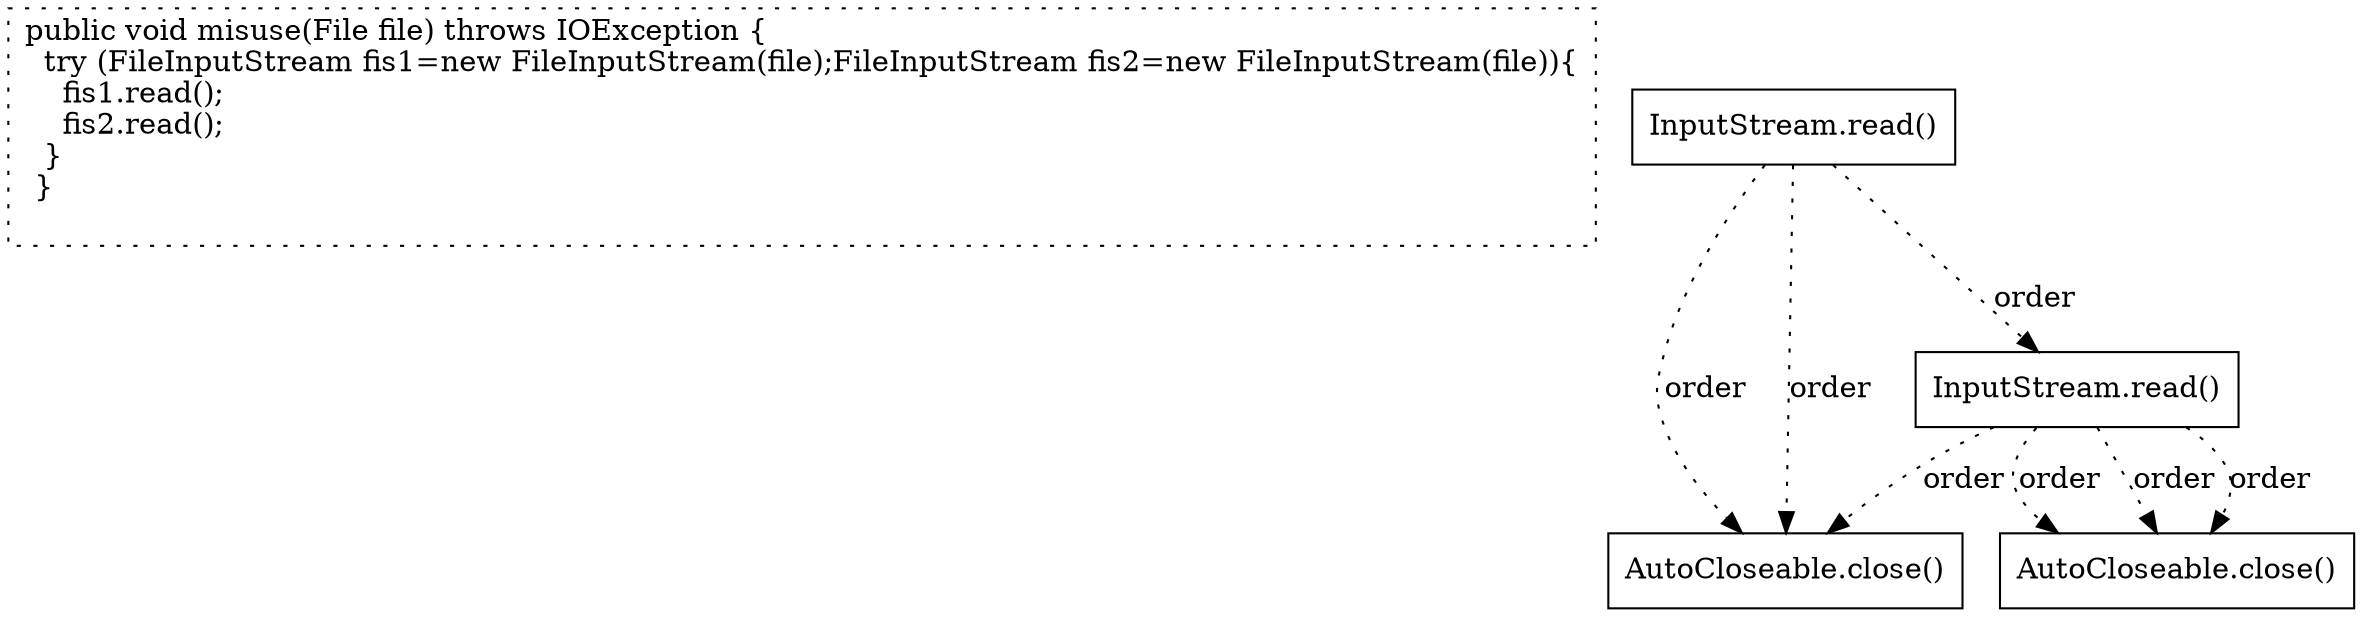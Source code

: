 digraph "Test_try_resources.misuse#File#" {
0 [label="public void misuse(File file) throws IOException {\l  try (FileInputStream fis1=new FileInputStream(file);FileInputStream fis2=new FileInputStream(file)){\l    fis1.read();\l    fis2.read();\l  }\l }\l\l" shape=box style=dotted]
1 [label="AutoCloseable.close()" shape=box]
2 [label="AutoCloseable.close()" shape=box]
3 [label="InputStream.read()" shape=box]
4 [label="InputStream.read()" shape=box]
4 -> 1 [label="order" style=dotted];
3 -> 1 [label="order" style=dotted];
3 -> 1 [label="order" style=dotted];
4 -> 2 [label="order" style=dotted];
4 -> 2 [label="order" style=dotted];
4 -> 2 [label="order" style=dotted];
3 -> 4 [label="order" style=dotted];
}
